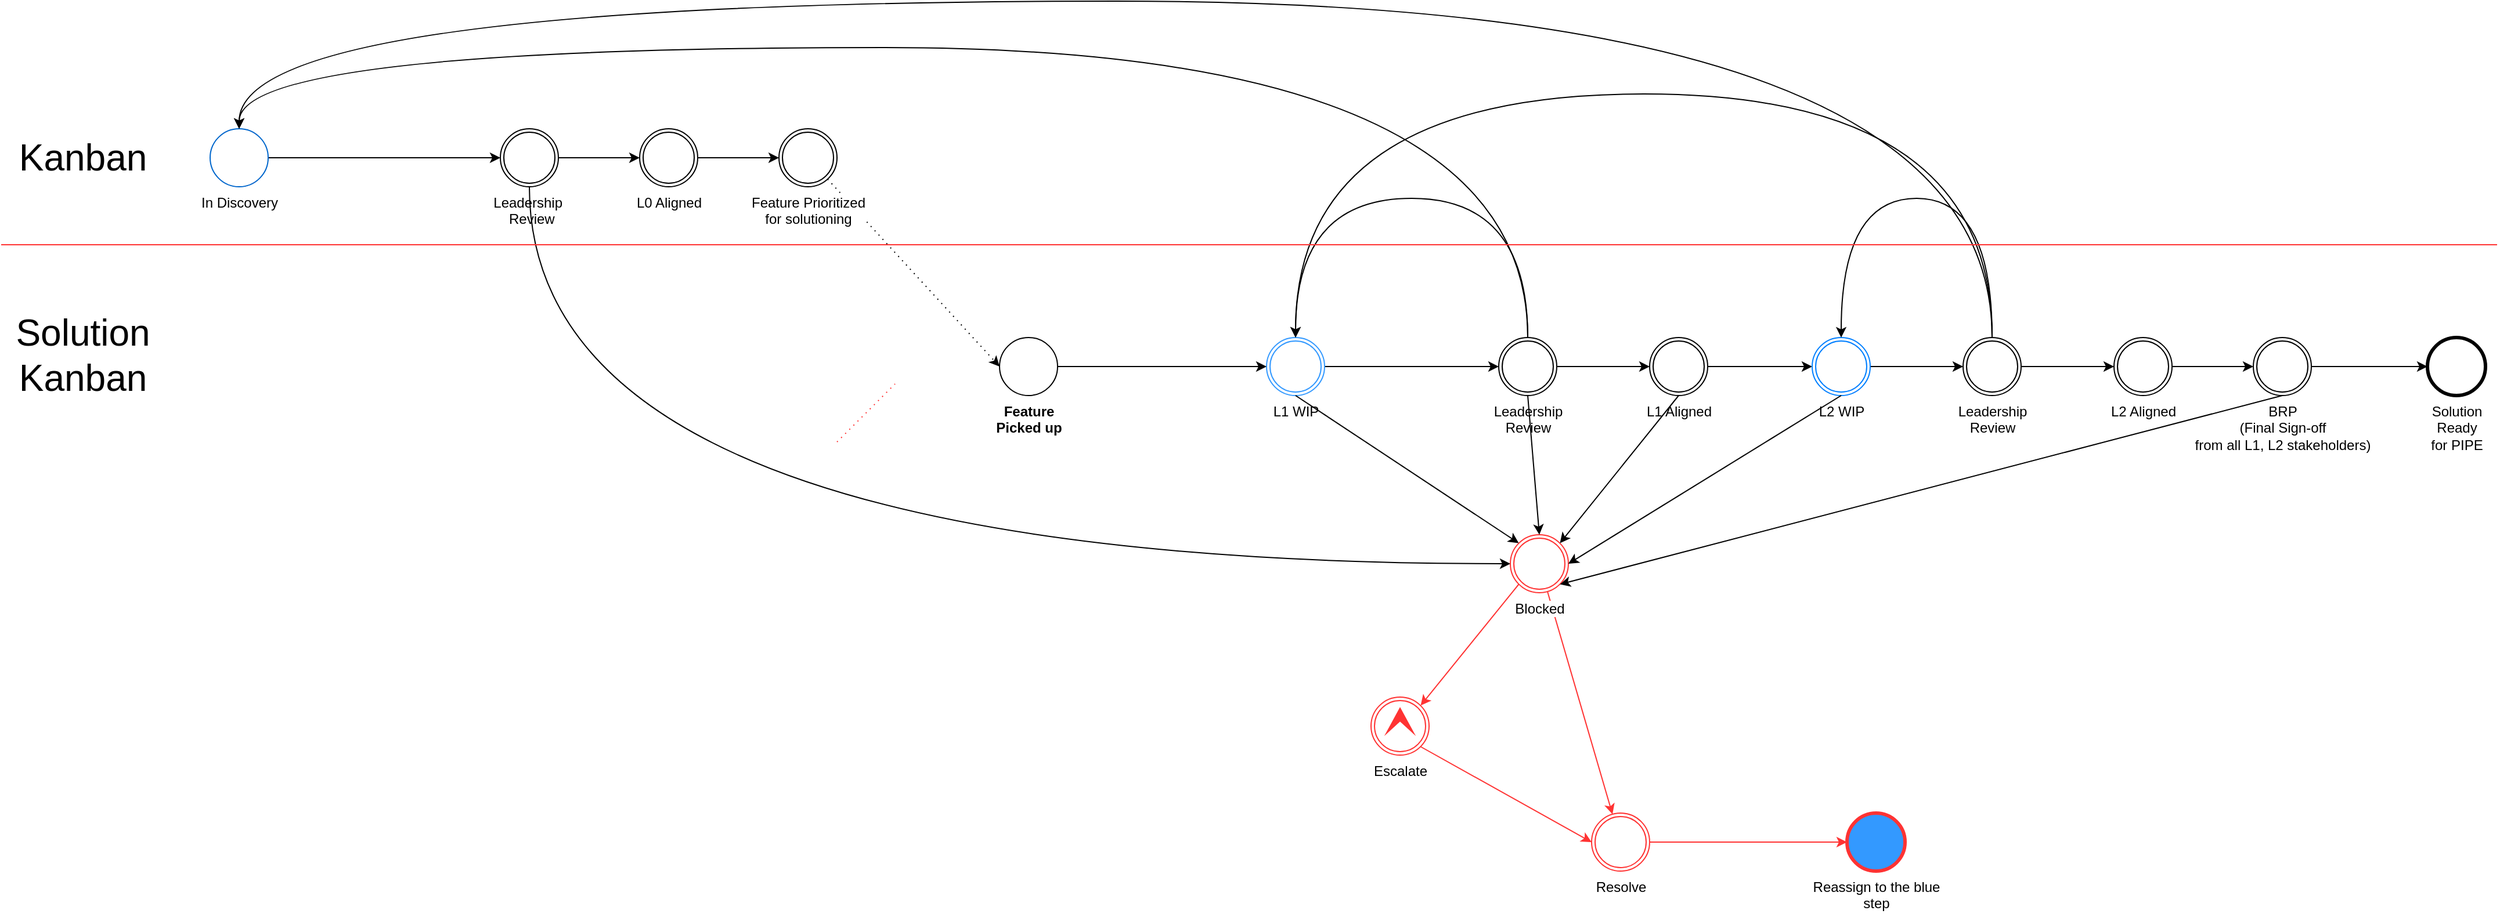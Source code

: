 <mxfile version="13.6.5" type="github">
  <diagram id="vPWEBYrySgTdhOA6jQeR" name="Page-1">
    <mxGraphModel dx="2066" dy="432" grid="1" gridSize="10" guides="1" tooltips="1" connect="1" arrows="1" fold="1" page="1" pageScale="1" pageWidth="1100" pageHeight="850" math="0" shadow="0">
      <root>
        <mxCell id="0" />
        <mxCell id="1" parent="0" />
        <mxCell id="oVar-C9LrSme6sExURbz-7" value="" style="edgeStyle=orthogonalEdgeStyle;rounded=0;orthogonalLoop=1;jettySize=auto;html=1;entryX=0;entryY=0.5;entryDx=0;entryDy=0;curved=1;exitX=1;exitY=0.5;exitDx=0;exitDy=0;" edge="1" parent="1" source="oVar-C9LrSme6sExURbz-2" target="oVar-C9LrSme6sExURbz-5">
          <mxGeometry relative="1" as="geometry" />
        </mxCell>
        <mxCell id="oVar-C9LrSme6sExURbz-2" value="In Discovery" style="shape=mxgraph.bpmn.shape;html=1;verticalLabelPosition=bottom;labelBackgroundColor=#ffffff;verticalAlign=top;align=center;perimeter=ellipsePerimeter;outlineConnect=0;outline=standard;symbol=general;strokeColor=#0066CC;" vertex="1" parent="1">
          <mxGeometry x="-900" y="140" width="50" height="50" as="geometry" />
        </mxCell>
        <mxCell id="oVar-C9LrSme6sExURbz-9" value="" style="edgeStyle=orthogonalEdgeStyle;curved=1;rounded=0;orthogonalLoop=1;jettySize=auto;html=1;exitX=1;exitY=0.5;exitDx=0;exitDy=0;" edge="1" parent="1" source="oVar-C9LrSme6sExURbz-5" target="oVar-C9LrSme6sExURbz-16">
          <mxGeometry relative="1" as="geometry" />
        </mxCell>
        <mxCell id="oVar-C9LrSme6sExURbz-5" value="Leadership&amp;nbsp;&lt;br&gt;&amp;nbsp;Review" style="shape=mxgraph.bpmn.shape;html=1;verticalLabelPosition=bottom;labelBackgroundColor=#ffffff;verticalAlign=top;align=center;perimeter=ellipsePerimeter;outlineConnect=0;outline=throwing;symbol=general;" vertex="1" parent="1">
          <mxGeometry x="-650" y="140" width="50" height="50" as="geometry" />
        </mxCell>
        <mxCell id="oVar-C9LrSme6sExURbz-11" value="" style="edgeStyle=orthogonalEdgeStyle;curved=1;rounded=0;orthogonalLoop=1;jettySize=auto;html=1;" edge="1" parent="1" source="oVar-C9LrSme6sExURbz-8" target="oVar-C9LrSme6sExURbz-10">
          <mxGeometry relative="1" as="geometry" />
        </mxCell>
        <mxCell id="oVar-C9LrSme6sExURbz-8" value="L1 WIP" style="shape=mxgraph.bpmn.shape;html=1;verticalLabelPosition=bottom;labelBackgroundColor=#ffffff;verticalAlign=top;align=center;perimeter=ellipsePerimeter;outlineConnect=0;outline=throwing;symbol=general;strokeColor=#3399FF;" vertex="1" parent="1">
          <mxGeometry x="10" y="320" width="50" height="50" as="geometry" />
        </mxCell>
        <mxCell id="oVar-C9LrSme6sExURbz-13" value="" style="edgeStyle=orthogonalEdgeStyle;curved=1;rounded=0;orthogonalLoop=1;jettySize=auto;html=1;" edge="1" parent="1" source="oVar-C9LrSme6sExURbz-10" target="oVar-C9LrSme6sExURbz-12">
          <mxGeometry relative="1" as="geometry" />
        </mxCell>
        <mxCell id="oVar-C9LrSme6sExURbz-20" value="" style="edgeStyle=orthogonalEdgeStyle;curved=1;rounded=0;orthogonalLoop=1;jettySize=auto;html=1;entryX=0.5;entryY=0;entryDx=0;entryDy=0;exitX=0.5;exitY=0;exitDx=0;exitDy=0;" edge="1" parent="1" source="oVar-C9LrSme6sExURbz-10" target="oVar-C9LrSme6sExURbz-8">
          <mxGeometry relative="1" as="geometry">
            <mxPoint x="285" y="170" as="targetPoint" />
            <Array as="points">
              <mxPoint x="235" y="200" />
              <mxPoint x="35" y="200" />
            </Array>
          </mxGeometry>
        </mxCell>
        <mxCell id="oVar-C9LrSme6sExURbz-10" value="Leadership&lt;br&gt;Review" style="shape=mxgraph.bpmn.shape;html=1;verticalLabelPosition=bottom;labelBackgroundColor=#ffffff;verticalAlign=top;align=center;perimeter=ellipsePerimeter;outlineConnect=0;outline=throwing;symbol=general;" vertex="1" parent="1">
          <mxGeometry x="210" y="320" width="50" height="50" as="geometry" />
        </mxCell>
        <mxCell id="oVar-C9LrSme6sExURbz-15" value="" style="edgeStyle=orthogonalEdgeStyle;curved=1;rounded=0;orthogonalLoop=1;jettySize=auto;html=1;" edge="1" parent="1" source="oVar-C9LrSme6sExURbz-12" target="oVar-C9LrSme6sExURbz-14">
          <mxGeometry relative="1" as="geometry" />
        </mxCell>
        <mxCell id="oVar-C9LrSme6sExURbz-12" value="L1 Aligned" style="shape=mxgraph.bpmn.shape;html=1;verticalLabelPosition=bottom;labelBackgroundColor=#ffffff;verticalAlign=top;align=center;perimeter=ellipsePerimeter;outlineConnect=0;outline=throwing;symbol=general;strokeColor=#000000;" vertex="1" parent="1">
          <mxGeometry x="340" y="320" width="50" height="50" as="geometry" />
        </mxCell>
        <mxCell id="oVar-C9LrSme6sExURbz-28" value="" style="edgeStyle=none;rounded=0;orthogonalLoop=1;jettySize=auto;html=1;" edge="1" parent="1" source="oVar-C9LrSme6sExURbz-14" target="oVar-C9LrSme6sExURbz-27">
          <mxGeometry relative="1" as="geometry" />
        </mxCell>
        <mxCell id="oVar-C9LrSme6sExURbz-14" value="L2 WIP" style="shape=mxgraph.bpmn.shape;html=1;verticalLabelPosition=bottom;labelBackgroundColor=#ffffff;verticalAlign=top;align=center;perimeter=ellipsePerimeter;outlineConnect=0;outline=throwing;symbol=general;strokeColor=#007FFF;" vertex="1" parent="1">
          <mxGeometry x="480" y="320" width="50" height="50" as="geometry" />
        </mxCell>
        <mxCell id="oVar-C9LrSme6sExURbz-18" value="" style="edgeStyle=orthogonalEdgeStyle;curved=1;rounded=0;orthogonalLoop=1;jettySize=auto;html=1;entryX=0;entryY=0.5;entryDx=0;entryDy=0;exitX=1;exitY=0.5;exitDx=0;exitDy=0;" edge="1" parent="1" source="oVar-C9LrSme6sExURbz-72" target="oVar-C9LrSme6sExURbz-8">
          <mxGeometry relative="1" as="geometry">
            <mxPoint x="60" y="345" as="sourcePoint" />
          </mxGeometry>
        </mxCell>
        <mxCell id="oVar-C9LrSme6sExURbz-16" value="L0 Aligned" style="shape=mxgraph.bpmn.shape;html=1;verticalLabelPosition=bottom;labelBackgroundColor=#ffffff;verticalAlign=top;align=center;perimeter=ellipsePerimeter;outlineConnect=0;outline=throwing;symbol=general;strokeColor=#000000;" vertex="1" parent="1">
          <mxGeometry x="-530" y="140" width="50" height="50" as="geometry" />
        </mxCell>
        <mxCell id="oVar-C9LrSme6sExURbz-31" value="" style="rounded=0;orthogonalLoop=1;jettySize=auto;html=1;strokeColor=#FF3333;" edge="1" parent="1" source="oVar-C9LrSme6sExURbz-17" target="oVar-C9LrSme6sExURbz-30">
          <mxGeometry relative="1" as="geometry" />
        </mxCell>
        <mxCell id="oVar-C9LrSme6sExURbz-17" value="Blocked" style="shape=mxgraph.bpmn.shape;html=1;verticalLabelPosition=bottom;labelBackgroundColor=#ffffff;verticalAlign=top;align=center;perimeter=ellipsePerimeter;outlineConnect=0;outline=throwing;symbol=general;strokeColor=#FF3333;" vertex="1" parent="1">
          <mxGeometry x="220" y="490" width="50" height="50" as="geometry" />
        </mxCell>
        <mxCell id="oVar-C9LrSme6sExURbz-21" value="" style="edgeStyle=orthogonalEdgeStyle;curved=1;rounded=0;orthogonalLoop=1;jettySize=auto;html=1;entryX=0.5;entryY=0;entryDx=0;entryDy=0;exitX=0.5;exitY=0;exitDx=0;exitDy=0;" edge="1" parent="1" source="oVar-C9LrSme6sExURbz-10" target="oVar-C9LrSme6sExURbz-2">
          <mxGeometry relative="1" as="geometry">
            <mxPoint x="295" y="260" as="sourcePoint" />
            <mxPoint x="185" y="260" as="targetPoint" />
            <Array as="points">
              <mxPoint x="235" y="70" />
              <mxPoint x="-875" y="70" />
            </Array>
          </mxGeometry>
        </mxCell>
        <mxCell id="oVar-C9LrSme6sExURbz-22" value="" style="rounded=0;orthogonalLoop=1;jettySize=auto;html=1;entryX=0.145;entryY=0.145;entryDx=0;entryDy=0;exitX=0.5;exitY=1;exitDx=0;exitDy=0;entryPerimeter=0;" edge="1" parent="1" source="oVar-C9LrSme6sExURbz-8" target="oVar-C9LrSme6sExURbz-17">
          <mxGeometry relative="1" as="geometry">
            <mxPoint x="295" y="260" as="sourcePoint" />
            <mxPoint x="185" y="260" as="targetPoint" />
          </mxGeometry>
        </mxCell>
        <mxCell id="oVar-C9LrSme6sExURbz-23" value="" style="rounded=0;orthogonalLoop=1;jettySize=auto;html=1;entryX=0.5;entryY=0;entryDx=0;entryDy=0;exitX=0.5;exitY=1;exitDx=0;exitDy=0;" edge="1" parent="1" source="oVar-C9LrSme6sExURbz-10" target="oVar-C9LrSme6sExURbz-17">
          <mxGeometry relative="1" as="geometry">
            <mxPoint x="185" y="310" as="sourcePoint" />
            <mxPoint x="92.75" y="447.25" as="targetPoint" />
          </mxGeometry>
        </mxCell>
        <mxCell id="oVar-C9LrSme6sExURbz-24" value="" style="rounded=0;orthogonalLoop=1;jettySize=auto;html=1;entryX=0.855;entryY=0.145;entryDx=0;entryDy=0;exitX=0.5;exitY=1;exitDx=0;exitDy=0;entryPerimeter=0;" edge="1" parent="1" source="oVar-C9LrSme6sExURbz-12" target="oVar-C9LrSme6sExURbz-17">
          <mxGeometry relative="1" as="geometry">
            <mxPoint x="295" y="310" as="sourcePoint" />
            <mxPoint x="100" y="465" as="targetPoint" />
          </mxGeometry>
        </mxCell>
        <mxCell id="oVar-C9LrSme6sExURbz-25" value="" style="rounded=0;orthogonalLoop=1;jettySize=auto;html=1;entryX=1;entryY=0.5;entryDx=0;entryDy=0;exitX=0.5;exitY=1;exitDx=0;exitDy=0;" edge="1" parent="1" source="oVar-C9LrSme6sExURbz-14" target="oVar-C9LrSme6sExURbz-17">
          <mxGeometry relative="1" as="geometry">
            <mxPoint x="395" y="310" as="sourcePoint" />
            <mxPoint x="272.75" y="457.25" as="targetPoint" />
          </mxGeometry>
        </mxCell>
        <mxCell id="oVar-C9LrSme6sExURbz-26" value="" style="rounded=0;orthogonalLoop=1;jettySize=auto;html=1;entryX=0;entryY=0.5;entryDx=0;entryDy=0;exitX=0.5;exitY=1;exitDx=0;exitDy=0;edgeStyle=orthogonalEdgeStyle;curved=1;" edge="1" parent="1" source="oVar-C9LrSme6sExURbz-5" target="oVar-C9LrSme6sExURbz-17">
          <mxGeometry relative="1" as="geometry">
            <mxPoint x="185" y="310" as="sourcePoint" />
            <mxPoint x="237.25" y="457.25" as="targetPoint" />
          </mxGeometry>
        </mxCell>
        <mxCell id="oVar-C9LrSme6sExURbz-36" value="" style="rounded=0;orthogonalLoop=1;jettySize=auto;html=1;entryX=0;entryY=0.5;entryDx=0;entryDy=0;" edge="1" parent="1" source="oVar-C9LrSme6sExURbz-27" target="oVar-C9LrSme6sExURbz-42">
          <mxGeometry relative="1" as="geometry" />
        </mxCell>
        <mxCell id="oVar-C9LrSme6sExURbz-27" value="Leadership&lt;br&gt;Review" style="shape=mxgraph.bpmn.shape;html=1;verticalLabelPosition=bottom;labelBackgroundColor=#ffffff;verticalAlign=top;align=center;perimeter=ellipsePerimeter;outlineConnect=0;outline=throwing;symbol=general;" vertex="1" parent="1">
          <mxGeometry x="610" y="320" width="50" height="50" as="geometry" />
        </mxCell>
        <mxCell id="oVar-C9LrSme6sExURbz-29" value="" style="edgeStyle=orthogonalEdgeStyle;curved=1;rounded=0;orthogonalLoop=1;jettySize=auto;html=1;entryX=0.5;entryY=0;entryDx=0;entryDy=0;exitX=0.5;exitY=0;exitDx=0;exitDy=0;" edge="1" parent="1" source="oVar-C9LrSme6sExURbz-27" target="oVar-C9LrSme6sExURbz-8">
          <mxGeometry relative="1" as="geometry">
            <mxPoint x="295" y="260" as="sourcePoint" />
            <mxPoint x="185" y="260" as="targetPoint" />
            <Array as="points">
              <mxPoint x="635" y="110" />
              <mxPoint x="35" y="110" />
            </Array>
          </mxGeometry>
        </mxCell>
        <mxCell id="oVar-C9LrSme6sExURbz-33" value="" style="rounded=0;orthogonalLoop=1;jettySize=auto;html=1;exitX=1;exitY=0.5;exitDx=0;exitDy=0;strokeColor=#FF3333;entryX=0;entryY=0.5;entryDx=0;entryDy=0;" edge="1" parent="1" source="oVar-C9LrSme6sExURbz-30" target="oVar-C9LrSme6sExURbz-76">
          <mxGeometry relative="1" as="geometry" />
        </mxCell>
        <mxCell id="oVar-C9LrSme6sExURbz-30" value="Resolve" style="shape=mxgraph.bpmn.shape;html=1;verticalLabelPosition=bottom;labelBackgroundColor=#ffffff;verticalAlign=top;align=center;perimeter=ellipsePerimeter;outlineConnect=0;outline=throwing;symbol=general;strokeColor=#FF3333;" vertex="1" parent="1">
          <mxGeometry x="290" y="730" width="50" height="50" as="geometry" />
        </mxCell>
        <mxCell id="oVar-C9LrSme6sExURbz-34" value="" style="edgeStyle=orthogonalEdgeStyle;curved=1;rounded=0;orthogonalLoop=1;jettySize=auto;html=1;entryX=0.5;entryY=0;entryDx=0;entryDy=0;exitX=0.5;exitY=0;exitDx=0;exitDy=0;" edge="1" parent="1" source="oVar-C9LrSme6sExURbz-27" target="oVar-C9LrSme6sExURbz-2">
          <mxGeometry relative="1" as="geometry">
            <mxPoint x="615" y="260" as="sourcePoint" />
            <mxPoint x="185" y="260" as="targetPoint" />
            <Array as="points">
              <mxPoint x="635" y="30" />
              <mxPoint x="-875" y="30" />
            </Array>
          </mxGeometry>
        </mxCell>
        <mxCell id="oVar-C9LrSme6sExURbz-39" value="" style="rounded=0;orthogonalLoop=1;jettySize=auto;html=1;entryX=0;entryY=0.5;entryDx=0;entryDy=0;exitX=1;exitY=0.5;exitDx=0;exitDy=0;" edge="1" parent="1" source="oVar-C9LrSme6sExURbz-35" target="oVar-C9LrSme6sExURbz-40">
          <mxGeometry relative="1" as="geometry">
            <mxPoint x="840.0" y="305" as="targetPoint" />
          </mxGeometry>
        </mxCell>
        <mxCell id="oVar-C9LrSme6sExURbz-35" value="BRP&lt;br&gt;(Final Sign-off&lt;br&gt;from all L1, L2 stakeholders)" style="shape=mxgraph.bpmn.shape;html=1;verticalLabelPosition=bottom;labelBackgroundColor=#ffffff;verticalAlign=top;align=center;perimeter=ellipsePerimeter;outlineConnect=0;outline=throwing;symbol=general;" vertex="1" parent="1">
          <mxGeometry x="860" y="320" width="50" height="50" as="geometry" />
        </mxCell>
        <mxCell id="oVar-C9LrSme6sExURbz-37" value="" style="edgeStyle=orthogonalEdgeStyle;curved=1;rounded=0;orthogonalLoop=1;jettySize=auto;html=1;entryX=0.5;entryY=0;entryDx=0;entryDy=0;exitX=0.5;exitY=0;exitDx=0;exitDy=0;" edge="1" parent="1" source="oVar-C9LrSme6sExURbz-27" target="oVar-C9LrSme6sExURbz-14">
          <mxGeometry relative="1" as="geometry">
            <mxPoint x="615" y="260" as="sourcePoint" />
            <mxPoint x="185" y="260" as="targetPoint" />
            <Array as="points">
              <mxPoint x="635" y="200" />
              <mxPoint x="505" y="200" />
            </Array>
          </mxGeometry>
        </mxCell>
        <mxCell id="oVar-C9LrSme6sExURbz-40" value="Solution&lt;br&gt;Ready&lt;br&gt;for PIPE" style="shape=mxgraph.bpmn.shape;html=1;verticalLabelPosition=bottom;labelBackgroundColor=#ffffff;verticalAlign=top;align=center;perimeter=ellipsePerimeter;outlineConnect=0;outline=end;symbol=general;" vertex="1" parent="1">
          <mxGeometry x="1010" y="320" width="50" height="50" as="geometry" />
        </mxCell>
        <mxCell id="oVar-C9LrSme6sExURbz-41" value="" style="rounded=0;orthogonalLoop=1;jettySize=auto;html=1;entryX=0.855;entryY=0.855;entryDx=0;entryDy=0;exitX=0.5;exitY=1;exitDx=0;exitDy=0;entryPerimeter=0;" edge="1" parent="1" source="oVar-C9LrSme6sExURbz-35" target="oVar-C9LrSme6sExURbz-17">
          <mxGeometry relative="1" as="geometry">
            <mxPoint x="495" y="310" as="sourcePoint" />
            <mxPoint x="280" y="475" as="targetPoint" />
          </mxGeometry>
        </mxCell>
        <mxCell id="oVar-C9LrSme6sExURbz-42" value="L2 Aligned" style="shape=mxgraph.bpmn.shape;html=1;verticalLabelPosition=bottom;labelBackgroundColor=#ffffff;verticalAlign=top;align=center;perimeter=ellipsePerimeter;outlineConnect=0;outline=throwing;symbol=general;" vertex="1" parent="1">
          <mxGeometry x="740" y="320" width="50" height="50" as="geometry" />
        </mxCell>
        <mxCell id="oVar-C9LrSme6sExURbz-47" value="" style="edgeStyle=none;rounded=0;orthogonalLoop=1;jettySize=auto;html=1;entryX=0;entryY=0.5;entryDx=0;entryDy=0;exitX=0.855;exitY=0.855;exitDx=0;exitDy=0;strokeColor=#FF3333;exitPerimeter=0;" edge="1" parent="1" source="oVar-C9LrSme6sExURbz-44" target="oVar-C9LrSme6sExURbz-30">
          <mxGeometry relative="1" as="geometry" />
        </mxCell>
        <mxCell id="oVar-C9LrSme6sExURbz-44" value="Escalate" style="shape=mxgraph.bpmn.shape;html=1;verticalLabelPosition=bottom;labelBackgroundColor=#ffffff;verticalAlign=top;align=center;perimeter=ellipsePerimeter;outlineConnect=0;outline=throwing;symbol=escalation;strokeColor=#FF3333;" vertex="1" parent="1">
          <mxGeometry x="100" y="630" width="50" height="50" as="geometry" />
        </mxCell>
        <mxCell id="oVar-C9LrSme6sExURbz-45" value="" style="rounded=0;orthogonalLoop=1;jettySize=auto;html=1;exitX=0.145;exitY=0.855;exitDx=0;exitDy=0;exitPerimeter=0;entryX=0.855;entryY=0.145;entryDx=0;entryDy=0;entryPerimeter=0;strokeColor=#FF3333;" edge="1" parent="1" source="oVar-C9LrSme6sExURbz-17" target="oVar-C9LrSme6sExURbz-44">
          <mxGeometry relative="1" as="geometry">
            <mxPoint x="255" y="500" as="sourcePoint" />
            <mxPoint x="255" y="540.0" as="targetPoint" />
          </mxGeometry>
        </mxCell>
        <mxCell id="oVar-C9LrSme6sExURbz-48" style="edgeStyle=none;rounded=0;orthogonalLoop=1;jettySize=auto;html=1;exitX=1;exitY=0.5;exitDx=0;exitDy=0;entryX=0;entryY=0.5;entryDx=0;entryDy=0;" edge="1" parent="1" source="oVar-C9LrSme6sExURbz-42" target="oVar-C9LrSme6sExURbz-35">
          <mxGeometry relative="1" as="geometry">
            <mxPoint x="735" y="330" as="targetPoint" />
          </mxGeometry>
        </mxCell>
        <mxCell id="oVar-C9LrSme6sExURbz-65" value="" style="edgeStyle=none;rounded=0;orthogonalLoop=1;jettySize=auto;html=1;entryX=0;entryY=0.5;entryDx=0;entryDy=0;dashed=1;dashPattern=1 4;" edge="1" parent="1" source="oVar-C9LrSme6sExURbz-63" target="oVar-C9LrSme6sExURbz-72">
          <mxGeometry relative="1" as="geometry">
            <mxPoint x="10" y="275" as="targetPoint" />
          </mxGeometry>
        </mxCell>
        <mxCell id="oVar-C9LrSme6sExURbz-63" value="Feature Prioritized&lt;br&gt;for solutioning" style="shape=mxgraph.bpmn.shape;html=1;verticalLabelPosition=bottom;labelBackgroundColor=#ffffff;verticalAlign=top;align=center;perimeter=ellipsePerimeter;outlineConnect=0;outline=throwing;symbol=general;strokeColor=#000000;" vertex="1" parent="1">
          <mxGeometry x="-410" y="140" width="50" height="50" as="geometry" />
        </mxCell>
        <mxCell id="oVar-C9LrSme6sExURbz-69" value="" style="edgeStyle=orthogonalEdgeStyle;curved=1;rounded=0;orthogonalLoop=1;jettySize=auto;html=1;exitX=1;exitY=0.5;exitDx=0;exitDy=0;entryX=0;entryY=0.5;entryDx=0;entryDy=0;" edge="1" parent="1" source="oVar-C9LrSme6sExURbz-16" target="oVar-C9LrSme6sExURbz-63">
          <mxGeometry relative="1" as="geometry">
            <mxPoint x="-750" y="175" as="sourcePoint" />
            <mxPoint x="-610" y="175" as="targetPoint" />
          </mxGeometry>
        </mxCell>
        <mxCell id="oVar-C9LrSme6sExURbz-72" value="&lt;b&gt;Feature&lt;br&gt;Picked up&lt;/b&gt;" style="shape=mxgraph.bpmn.shape;html=1;verticalLabelPosition=bottom;labelBackgroundColor=#ffffff;verticalAlign=top;align=center;perimeter=ellipsePerimeter;outlineConnect=0;outline=standard;symbol=general;" vertex="1" parent="1">
          <mxGeometry x="-220" y="320" width="50" height="50" as="geometry" />
        </mxCell>
        <mxCell id="oVar-C9LrSme6sExURbz-76" value="Reassign to the blue&lt;br&gt;step" style="shape=mxgraph.bpmn.shape;html=1;verticalLabelPosition=bottom;labelBackgroundColor=#ffffff;verticalAlign=top;align=center;perimeter=ellipsePerimeter;outlineConnect=0;outline=end;symbol=general;strokeColor=#FF3333;fillColor=#3399FF;" vertex="1" parent="1">
          <mxGeometry x="510" y="730" width="50" height="50" as="geometry" />
        </mxCell>
        <mxCell id="oVar-C9LrSme6sExURbz-80" value="" style="endArrow=none;dashed=1;html=1;dashPattern=1 4;strokeColor=#FF3333;" edge="1" parent="1">
          <mxGeometry width="50" height="50" relative="1" as="geometry">
            <mxPoint x="-360" y="410" as="sourcePoint" />
            <mxPoint x="-310" y="360" as="targetPoint" />
          </mxGeometry>
        </mxCell>
        <mxCell id="oVar-C9LrSme6sExURbz-82" value="" style="endArrow=none;html=1;strokeColor=#FF3333;" edge="1" parent="1">
          <mxGeometry width="50" height="50" relative="1" as="geometry">
            <mxPoint x="-1080" y="240" as="sourcePoint" />
            <mxPoint x="1070" y="240" as="targetPoint" />
          </mxGeometry>
        </mxCell>
        <mxCell id="oVar-C9LrSme6sExURbz-83" value="&lt;font style=&quot;font-size: 32px&quot;&gt;Solution&lt;br&gt;Kanban&lt;br&gt;&lt;/font&gt;" style="text;html=1;align=center;verticalAlign=middle;resizable=0;points=[];autosize=1;" vertex="1" parent="1">
          <mxGeometry x="-1075" y="310" width="130" height="50" as="geometry" />
        </mxCell>
        <mxCell id="oVar-C9LrSme6sExURbz-84" value="&lt;font style=&quot;font-size: 32px&quot;&gt;Kanban&lt;/font&gt;" style="text;html=1;align=center;verticalAlign=middle;resizable=0;points=[];autosize=1;" vertex="1" parent="1">
          <mxGeometry x="-1075" y="150" width="130" height="30" as="geometry" />
        </mxCell>
      </root>
    </mxGraphModel>
  </diagram>
</mxfile>
